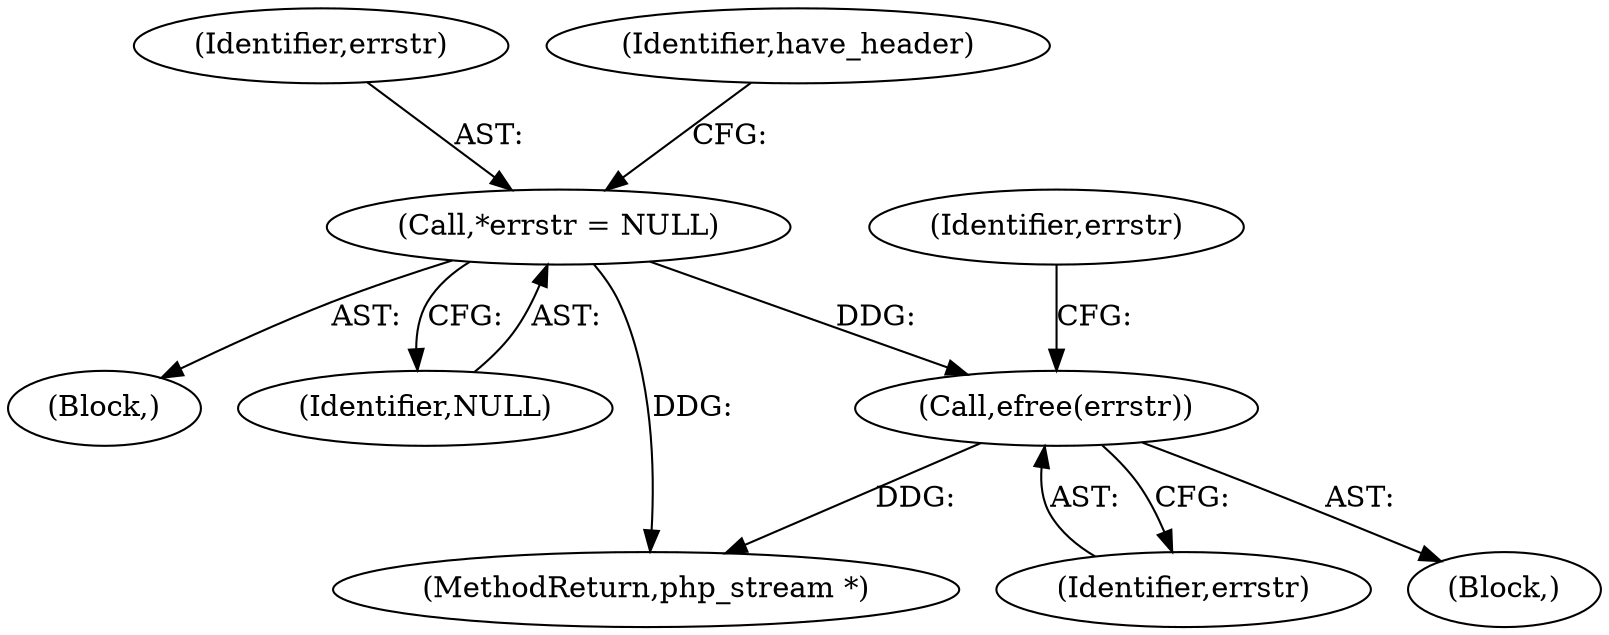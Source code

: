 digraph "0_php-src_523f230c831d7b33353203fa34aee4e92ac12bba@pointer" {
"1000235" [label="(Call,*errstr = NULL)"];
"1000583" [label="(Call,efree(errstr))"];
"1000161" [label="(Block,)"];
"1000236" [label="(Identifier,errstr)"];
"1000586" [label="(Identifier,errstr)"];
"1003241" [label="(MethodReturn,php_stream *)"];
"1000237" [label="(Identifier,NULL)"];
"1000583" [label="(Call,efree(errstr))"];
"1000582" [label="(Block,)"];
"1000235" [label="(Call,*errstr = NULL)"];
"1000241" [label="(Identifier,have_header)"];
"1000584" [label="(Identifier,errstr)"];
"1000235" -> "1000161"  [label="AST: "];
"1000235" -> "1000237"  [label="CFG: "];
"1000236" -> "1000235"  [label="AST: "];
"1000237" -> "1000235"  [label="AST: "];
"1000241" -> "1000235"  [label="CFG: "];
"1000235" -> "1003241"  [label="DDG: "];
"1000235" -> "1000583"  [label="DDG: "];
"1000583" -> "1000582"  [label="AST: "];
"1000583" -> "1000584"  [label="CFG: "];
"1000584" -> "1000583"  [label="AST: "];
"1000586" -> "1000583"  [label="CFG: "];
"1000583" -> "1003241"  [label="DDG: "];
}

